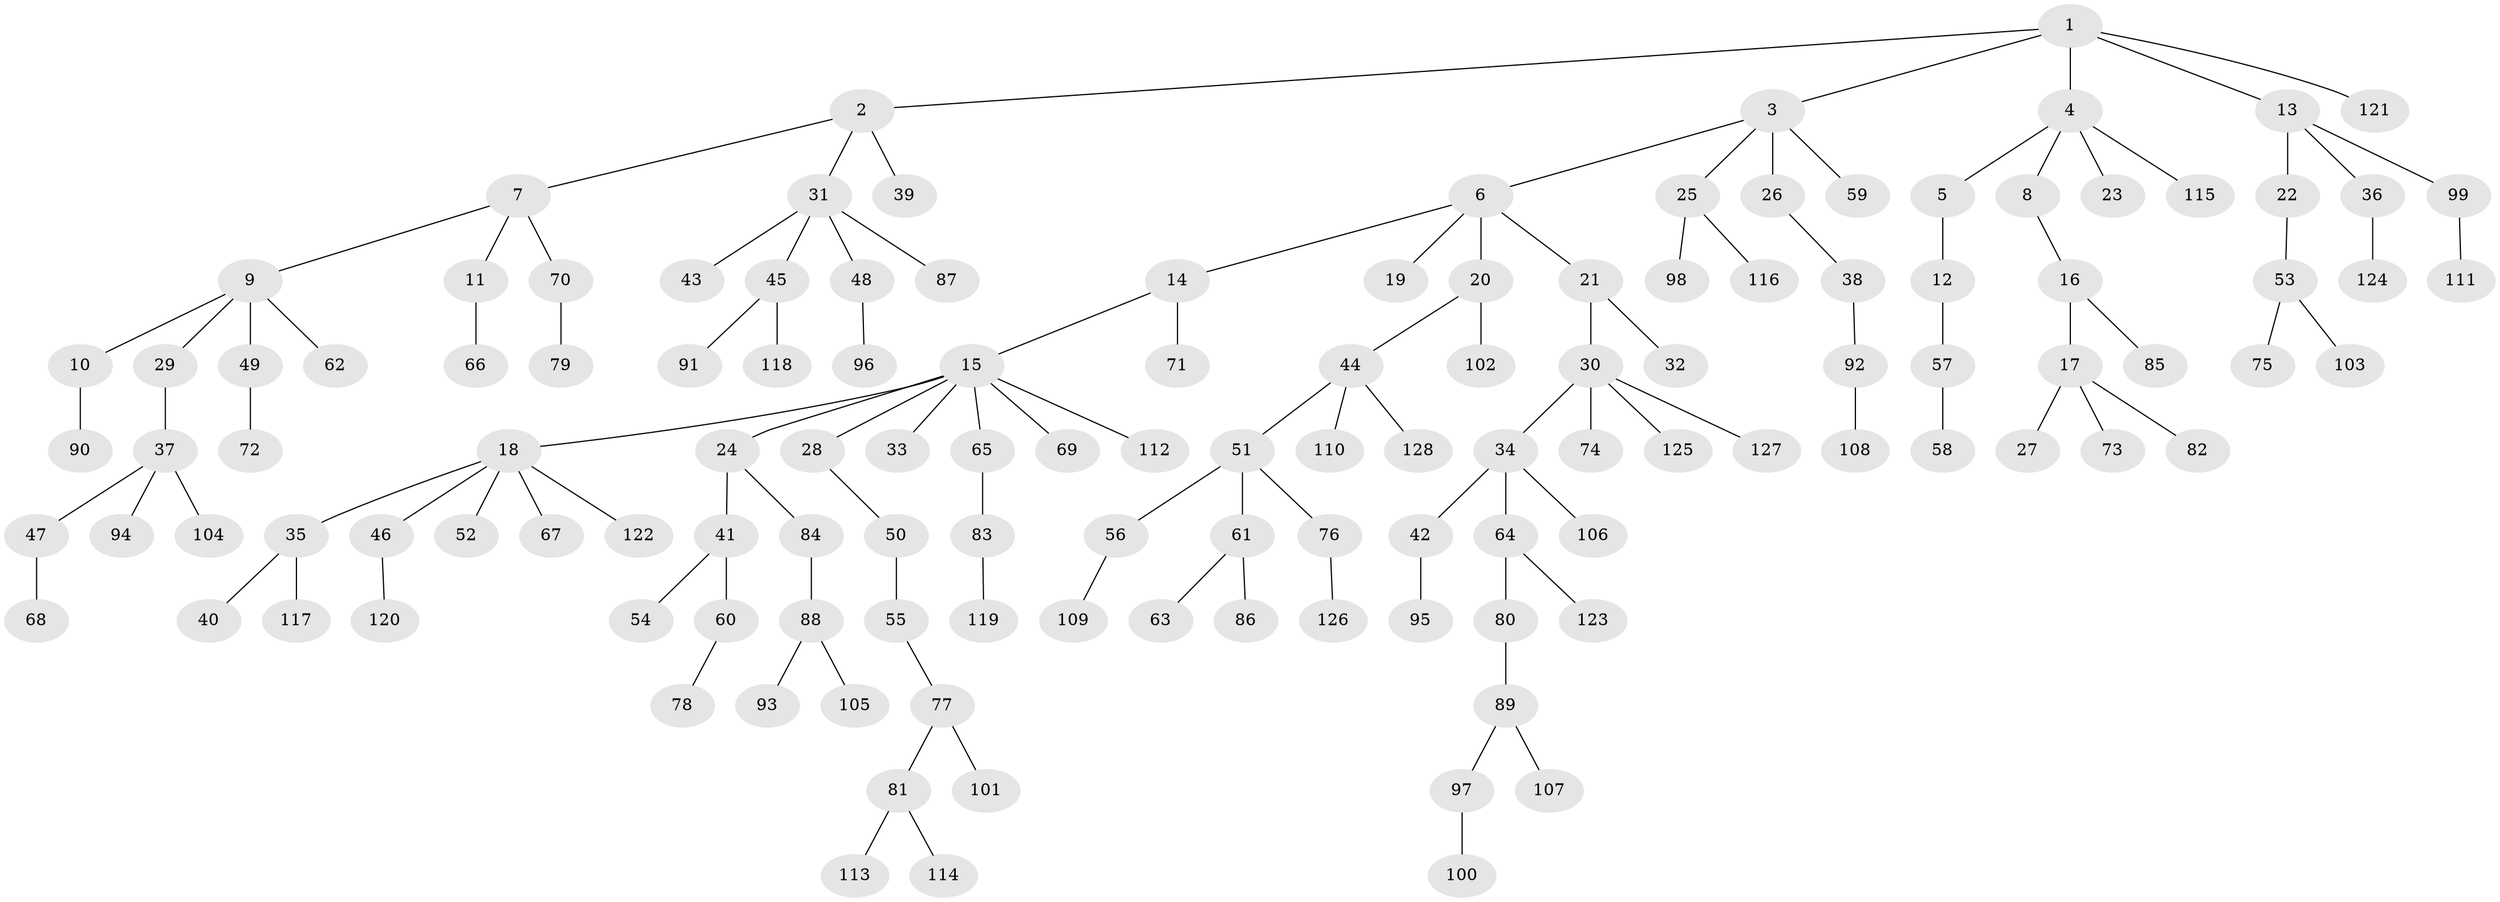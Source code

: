 // Generated by graph-tools (version 1.1) at 2025/11/02/27/25 16:11:28]
// undirected, 128 vertices, 127 edges
graph export_dot {
graph [start="1"]
  node [color=gray90,style=filled];
  1;
  2;
  3;
  4;
  5;
  6;
  7;
  8;
  9;
  10;
  11;
  12;
  13;
  14;
  15;
  16;
  17;
  18;
  19;
  20;
  21;
  22;
  23;
  24;
  25;
  26;
  27;
  28;
  29;
  30;
  31;
  32;
  33;
  34;
  35;
  36;
  37;
  38;
  39;
  40;
  41;
  42;
  43;
  44;
  45;
  46;
  47;
  48;
  49;
  50;
  51;
  52;
  53;
  54;
  55;
  56;
  57;
  58;
  59;
  60;
  61;
  62;
  63;
  64;
  65;
  66;
  67;
  68;
  69;
  70;
  71;
  72;
  73;
  74;
  75;
  76;
  77;
  78;
  79;
  80;
  81;
  82;
  83;
  84;
  85;
  86;
  87;
  88;
  89;
  90;
  91;
  92;
  93;
  94;
  95;
  96;
  97;
  98;
  99;
  100;
  101;
  102;
  103;
  104;
  105;
  106;
  107;
  108;
  109;
  110;
  111;
  112;
  113;
  114;
  115;
  116;
  117;
  118;
  119;
  120;
  121;
  122;
  123;
  124;
  125;
  126;
  127;
  128;
  1 -- 2;
  1 -- 3;
  1 -- 4;
  1 -- 13;
  1 -- 121;
  2 -- 7;
  2 -- 31;
  2 -- 39;
  3 -- 6;
  3 -- 25;
  3 -- 26;
  3 -- 59;
  4 -- 5;
  4 -- 8;
  4 -- 23;
  4 -- 115;
  5 -- 12;
  6 -- 14;
  6 -- 19;
  6 -- 20;
  6 -- 21;
  7 -- 9;
  7 -- 11;
  7 -- 70;
  8 -- 16;
  9 -- 10;
  9 -- 29;
  9 -- 49;
  9 -- 62;
  10 -- 90;
  11 -- 66;
  12 -- 57;
  13 -- 22;
  13 -- 36;
  13 -- 99;
  14 -- 15;
  14 -- 71;
  15 -- 18;
  15 -- 24;
  15 -- 28;
  15 -- 33;
  15 -- 65;
  15 -- 69;
  15 -- 112;
  16 -- 17;
  16 -- 85;
  17 -- 27;
  17 -- 73;
  17 -- 82;
  18 -- 35;
  18 -- 46;
  18 -- 52;
  18 -- 67;
  18 -- 122;
  20 -- 44;
  20 -- 102;
  21 -- 30;
  21 -- 32;
  22 -- 53;
  24 -- 41;
  24 -- 84;
  25 -- 98;
  25 -- 116;
  26 -- 38;
  28 -- 50;
  29 -- 37;
  30 -- 34;
  30 -- 74;
  30 -- 125;
  30 -- 127;
  31 -- 43;
  31 -- 45;
  31 -- 48;
  31 -- 87;
  34 -- 42;
  34 -- 64;
  34 -- 106;
  35 -- 40;
  35 -- 117;
  36 -- 124;
  37 -- 47;
  37 -- 94;
  37 -- 104;
  38 -- 92;
  41 -- 54;
  41 -- 60;
  42 -- 95;
  44 -- 51;
  44 -- 110;
  44 -- 128;
  45 -- 91;
  45 -- 118;
  46 -- 120;
  47 -- 68;
  48 -- 96;
  49 -- 72;
  50 -- 55;
  51 -- 56;
  51 -- 61;
  51 -- 76;
  53 -- 75;
  53 -- 103;
  55 -- 77;
  56 -- 109;
  57 -- 58;
  60 -- 78;
  61 -- 63;
  61 -- 86;
  64 -- 80;
  64 -- 123;
  65 -- 83;
  70 -- 79;
  76 -- 126;
  77 -- 81;
  77 -- 101;
  80 -- 89;
  81 -- 113;
  81 -- 114;
  83 -- 119;
  84 -- 88;
  88 -- 93;
  88 -- 105;
  89 -- 97;
  89 -- 107;
  92 -- 108;
  97 -- 100;
  99 -- 111;
}
